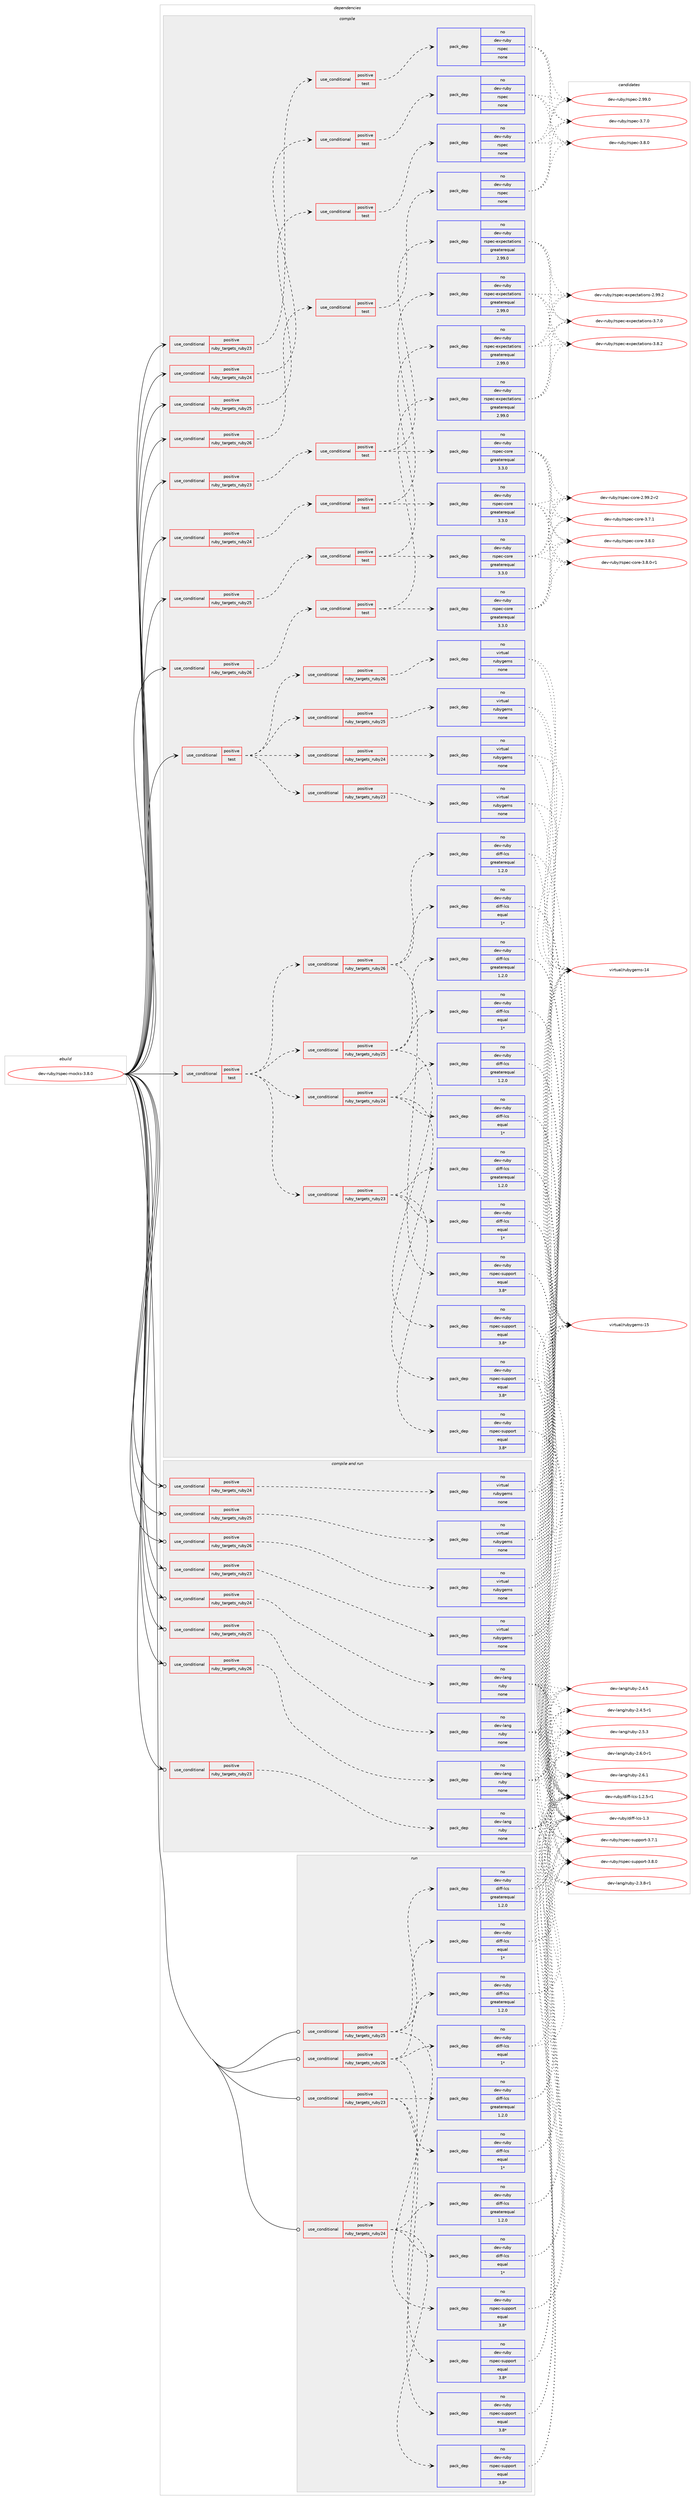 digraph prolog {

# *************
# Graph options
# *************

newrank=true;
concentrate=true;
compound=true;
graph [rankdir=LR,fontname=Helvetica,fontsize=10,ranksep=1.5];#, ranksep=2.5, nodesep=0.2];
edge  [arrowhead=vee];
node  [fontname=Helvetica,fontsize=10];

# **********
# The ebuild
# **********

subgraph cluster_leftcol {
color=gray;
rank=same;
label=<<i>ebuild</i>>;
id [label="dev-ruby/rspec-mocks-3.8.0", color=red, width=4, href="../dev-ruby/rspec-mocks-3.8.0.svg"];
}

# ****************
# The dependencies
# ****************

subgraph cluster_midcol {
color=gray;
label=<<i>dependencies</i>>;
subgraph cluster_compile {
fillcolor="#eeeeee";
style=filled;
label=<<i>compile</i>>;
subgraph cond414346 {
dependency1521239 [label=<<TABLE BORDER="0" CELLBORDER="1" CELLSPACING="0" CELLPADDING="4"><TR><TD ROWSPAN="3" CELLPADDING="10">use_conditional</TD></TR><TR><TD>positive</TD></TR><TR><TD>ruby_targets_ruby23</TD></TR></TABLE>>, shape=none, color=red];
subgraph cond414347 {
dependency1521240 [label=<<TABLE BORDER="0" CELLBORDER="1" CELLSPACING="0" CELLPADDING="4"><TR><TD ROWSPAN="3" CELLPADDING="10">use_conditional</TD></TR><TR><TD>positive</TD></TR><TR><TD>test</TD></TR></TABLE>>, shape=none, color=red];
subgraph pack1083387 {
dependency1521241 [label=<<TABLE BORDER="0" CELLBORDER="1" CELLSPACING="0" CELLPADDING="4" WIDTH="220"><TR><TD ROWSPAN="6" CELLPADDING="30">pack_dep</TD></TR><TR><TD WIDTH="110">no</TD></TR><TR><TD>dev-ruby</TD></TR><TR><TD>rspec</TD></TR><TR><TD>none</TD></TR><TR><TD></TD></TR></TABLE>>, shape=none, color=blue];
}
dependency1521240:e -> dependency1521241:w [weight=20,style="dashed",arrowhead="vee"];
}
dependency1521239:e -> dependency1521240:w [weight=20,style="dashed",arrowhead="vee"];
}
id:e -> dependency1521239:w [weight=20,style="solid",arrowhead="vee"];
subgraph cond414348 {
dependency1521242 [label=<<TABLE BORDER="0" CELLBORDER="1" CELLSPACING="0" CELLPADDING="4"><TR><TD ROWSPAN="3" CELLPADDING="10">use_conditional</TD></TR><TR><TD>positive</TD></TR><TR><TD>ruby_targets_ruby23</TD></TR></TABLE>>, shape=none, color=red];
subgraph cond414349 {
dependency1521243 [label=<<TABLE BORDER="0" CELLBORDER="1" CELLSPACING="0" CELLPADDING="4"><TR><TD ROWSPAN="3" CELLPADDING="10">use_conditional</TD></TR><TR><TD>positive</TD></TR><TR><TD>test</TD></TR></TABLE>>, shape=none, color=red];
subgraph pack1083388 {
dependency1521244 [label=<<TABLE BORDER="0" CELLBORDER="1" CELLSPACING="0" CELLPADDING="4" WIDTH="220"><TR><TD ROWSPAN="6" CELLPADDING="30">pack_dep</TD></TR><TR><TD WIDTH="110">no</TD></TR><TR><TD>dev-ruby</TD></TR><TR><TD>rspec-core</TD></TR><TR><TD>greaterequal</TD></TR><TR><TD>3.3.0</TD></TR></TABLE>>, shape=none, color=blue];
}
dependency1521243:e -> dependency1521244:w [weight=20,style="dashed",arrowhead="vee"];
subgraph pack1083389 {
dependency1521245 [label=<<TABLE BORDER="0" CELLBORDER="1" CELLSPACING="0" CELLPADDING="4" WIDTH="220"><TR><TD ROWSPAN="6" CELLPADDING="30">pack_dep</TD></TR><TR><TD WIDTH="110">no</TD></TR><TR><TD>dev-ruby</TD></TR><TR><TD>rspec-expectations</TD></TR><TR><TD>greaterequal</TD></TR><TR><TD>2.99.0</TD></TR></TABLE>>, shape=none, color=blue];
}
dependency1521243:e -> dependency1521245:w [weight=20,style="dashed",arrowhead="vee"];
}
dependency1521242:e -> dependency1521243:w [weight=20,style="dashed",arrowhead="vee"];
}
id:e -> dependency1521242:w [weight=20,style="solid",arrowhead="vee"];
subgraph cond414350 {
dependency1521246 [label=<<TABLE BORDER="0" CELLBORDER="1" CELLSPACING="0" CELLPADDING="4"><TR><TD ROWSPAN="3" CELLPADDING="10">use_conditional</TD></TR><TR><TD>positive</TD></TR><TR><TD>ruby_targets_ruby24</TD></TR></TABLE>>, shape=none, color=red];
subgraph cond414351 {
dependency1521247 [label=<<TABLE BORDER="0" CELLBORDER="1" CELLSPACING="0" CELLPADDING="4"><TR><TD ROWSPAN="3" CELLPADDING="10">use_conditional</TD></TR><TR><TD>positive</TD></TR><TR><TD>test</TD></TR></TABLE>>, shape=none, color=red];
subgraph pack1083390 {
dependency1521248 [label=<<TABLE BORDER="0" CELLBORDER="1" CELLSPACING="0" CELLPADDING="4" WIDTH="220"><TR><TD ROWSPAN="6" CELLPADDING="30">pack_dep</TD></TR><TR><TD WIDTH="110">no</TD></TR><TR><TD>dev-ruby</TD></TR><TR><TD>rspec</TD></TR><TR><TD>none</TD></TR><TR><TD></TD></TR></TABLE>>, shape=none, color=blue];
}
dependency1521247:e -> dependency1521248:w [weight=20,style="dashed",arrowhead="vee"];
}
dependency1521246:e -> dependency1521247:w [weight=20,style="dashed",arrowhead="vee"];
}
id:e -> dependency1521246:w [weight=20,style="solid",arrowhead="vee"];
subgraph cond414352 {
dependency1521249 [label=<<TABLE BORDER="0" CELLBORDER="1" CELLSPACING="0" CELLPADDING="4"><TR><TD ROWSPAN="3" CELLPADDING="10">use_conditional</TD></TR><TR><TD>positive</TD></TR><TR><TD>ruby_targets_ruby24</TD></TR></TABLE>>, shape=none, color=red];
subgraph cond414353 {
dependency1521250 [label=<<TABLE BORDER="0" CELLBORDER="1" CELLSPACING="0" CELLPADDING="4"><TR><TD ROWSPAN="3" CELLPADDING="10">use_conditional</TD></TR><TR><TD>positive</TD></TR><TR><TD>test</TD></TR></TABLE>>, shape=none, color=red];
subgraph pack1083391 {
dependency1521251 [label=<<TABLE BORDER="0" CELLBORDER="1" CELLSPACING="0" CELLPADDING="4" WIDTH="220"><TR><TD ROWSPAN="6" CELLPADDING="30">pack_dep</TD></TR><TR><TD WIDTH="110">no</TD></TR><TR><TD>dev-ruby</TD></TR><TR><TD>rspec-core</TD></TR><TR><TD>greaterequal</TD></TR><TR><TD>3.3.0</TD></TR></TABLE>>, shape=none, color=blue];
}
dependency1521250:e -> dependency1521251:w [weight=20,style="dashed",arrowhead="vee"];
subgraph pack1083392 {
dependency1521252 [label=<<TABLE BORDER="0" CELLBORDER="1" CELLSPACING="0" CELLPADDING="4" WIDTH="220"><TR><TD ROWSPAN="6" CELLPADDING="30">pack_dep</TD></TR><TR><TD WIDTH="110">no</TD></TR><TR><TD>dev-ruby</TD></TR><TR><TD>rspec-expectations</TD></TR><TR><TD>greaterequal</TD></TR><TR><TD>2.99.0</TD></TR></TABLE>>, shape=none, color=blue];
}
dependency1521250:e -> dependency1521252:w [weight=20,style="dashed",arrowhead="vee"];
}
dependency1521249:e -> dependency1521250:w [weight=20,style="dashed",arrowhead="vee"];
}
id:e -> dependency1521249:w [weight=20,style="solid",arrowhead="vee"];
subgraph cond414354 {
dependency1521253 [label=<<TABLE BORDER="0" CELLBORDER="1" CELLSPACING="0" CELLPADDING="4"><TR><TD ROWSPAN="3" CELLPADDING="10">use_conditional</TD></TR><TR><TD>positive</TD></TR><TR><TD>ruby_targets_ruby25</TD></TR></TABLE>>, shape=none, color=red];
subgraph cond414355 {
dependency1521254 [label=<<TABLE BORDER="0" CELLBORDER="1" CELLSPACING="0" CELLPADDING="4"><TR><TD ROWSPAN="3" CELLPADDING="10">use_conditional</TD></TR><TR><TD>positive</TD></TR><TR><TD>test</TD></TR></TABLE>>, shape=none, color=red];
subgraph pack1083393 {
dependency1521255 [label=<<TABLE BORDER="0" CELLBORDER="1" CELLSPACING="0" CELLPADDING="4" WIDTH="220"><TR><TD ROWSPAN="6" CELLPADDING="30">pack_dep</TD></TR><TR><TD WIDTH="110">no</TD></TR><TR><TD>dev-ruby</TD></TR><TR><TD>rspec</TD></TR><TR><TD>none</TD></TR><TR><TD></TD></TR></TABLE>>, shape=none, color=blue];
}
dependency1521254:e -> dependency1521255:w [weight=20,style="dashed",arrowhead="vee"];
}
dependency1521253:e -> dependency1521254:w [weight=20,style="dashed",arrowhead="vee"];
}
id:e -> dependency1521253:w [weight=20,style="solid",arrowhead="vee"];
subgraph cond414356 {
dependency1521256 [label=<<TABLE BORDER="0" CELLBORDER="1" CELLSPACING="0" CELLPADDING="4"><TR><TD ROWSPAN="3" CELLPADDING="10">use_conditional</TD></TR><TR><TD>positive</TD></TR><TR><TD>ruby_targets_ruby25</TD></TR></TABLE>>, shape=none, color=red];
subgraph cond414357 {
dependency1521257 [label=<<TABLE BORDER="0" CELLBORDER="1" CELLSPACING="0" CELLPADDING="4"><TR><TD ROWSPAN="3" CELLPADDING="10">use_conditional</TD></TR><TR><TD>positive</TD></TR><TR><TD>test</TD></TR></TABLE>>, shape=none, color=red];
subgraph pack1083394 {
dependency1521258 [label=<<TABLE BORDER="0" CELLBORDER="1" CELLSPACING="0" CELLPADDING="4" WIDTH="220"><TR><TD ROWSPAN="6" CELLPADDING="30">pack_dep</TD></TR><TR><TD WIDTH="110">no</TD></TR><TR><TD>dev-ruby</TD></TR><TR><TD>rspec-core</TD></TR><TR><TD>greaterequal</TD></TR><TR><TD>3.3.0</TD></TR></TABLE>>, shape=none, color=blue];
}
dependency1521257:e -> dependency1521258:w [weight=20,style="dashed",arrowhead="vee"];
subgraph pack1083395 {
dependency1521259 [label=<<TABLE BORDER="0" CELLBORDER="1" CELLSPACING="0" CELLPADDING="4" WIDTH="220"><TR><TD ROWSPAN="6" CELLPADDING="30">pack_dep</TD></TR><TR><TD WIDTH="110">no</TD></TR><TR><TD>dev-ruby</TD></TR><TR><TD>rspec-expectations</TD></TR><TR><TD>greaterequal</TD></TR><TR><TD>2.99.0</TD></TR></TABLE>>, shape=none, color=blue];
}
dependency1521257:e -> dependency1521259:w [weight=20,style="dashed",arrowhead="vee"];
}
dependency1521256:e -> dependency1521257:w [weight=20,style="dashed",arrowhead="vee"];
}
id:e -> dependency1521256:w [weight=20,style="solid",arrowhead="vee"];
subgraph cond414358 {
dependency1521260 [label=<<TABLE BORDER="0" CELLBORDER="1" CELLSPACING="0" CELLPADDING="4"><TR><TD ROWSPAN="3" CELLPADDING="10">use_conditional</TD></TR><TR><TD>positive</TD></TR><TR><TD>ruby_targets_ruby26</TD></TR></TABLE>>, shape=none, color=red];
subgraph cond414359 {
dependency1521261 [label=<<TABLE BORDER="0" CELLBORDER="1" CELLSPACING="0" CELLPADDING="4"><TR><TD ROWSPAN="3" CELLPADDING="10">use_conditional</TD></TR><TR><TD>positive</TD></TR><TR><TD>test</TD></TR></TABLE>>, shape=none, color=red];
subgraph pack1083396 {
dependency1521262 [label=<<TABLE BORDER="0" CELLBORDER="1" CELLSPACING="0" CELLPADDING="4" WIDTH="220"><TR><TD ROWSPAN="6" CELLPADDING="30">pack_dep</TD></TR><TR><TD WIDTH="110">no</TD></TR><TR><TD>dev-ruby</TD></TR><TR><TD>rspec</TD></TR><TR><TD>none</TD></TR><TR><TD></TD></TR></TABLE>>, shape=none, color=blue];
}
dependency1521261:e -> dependency1521262:w [weight=20,style="dashed",arrowhead="vee"];
}
dependency1521260:e -> dependency1521261:w [weight=20,style="dashed",arrowhead="vee"];
}
id:e -> dependency1521260:w [weight=20,style="solid",arrowhead="vee"];
subgraph cond414360 {
dependency1521263 [label=<<TABLE BORDER="0" CELLBORDER="1" CELLSPACING="0" CELLPADDING="4"><TR><TD ROWSPAN="3" CELLPADDING="10">use_conditional</TD></TR><TR><TD>positive</TD></TR><TR><TD>ruby_targets_ruby26</TD></TR></TABLE>>, shape=none, color=red];
subgraph cond414361 {
dependency1521264 [label=<<TABLE BORDER="0" CELLBORDER="1" CELLSPACING="0" CELLPADDING="4"><TR><TD ROWSPAN="3" CELLPADDING="10">use_conditional</TD></TR><TR><TD>positive</TD></TR><TR><TD>test</TD></TR></TABLE>>, shape=none, color=red];
subgraph pack1083397 {
dependency1521265 [label=<<TABLE BORDER="0" CELLBORDER="1" CELLSPACING="0" CELLPADDING="4" WIDTH="220"><TR><TD ROWSPAN="6" CELLPADDING="30">pack_dep</TD></TR><TR><TD WIDTH="110">no</TD></TR><TR><TD>dev-ruby</TD></TR><TR><TD>rspec-core</TD></TR><TR><TD>greaterequal</TD></TR><TR><TD>3.3.0</TD></TR></TABLE>>, shape=none, color=blue];
}
dependency1521264:e -> dependency1521265:w [weight=20,style="dashed",arrowhead="vee"];
subgraph pack1083398 {
dependency1521266 [label=<<TABLE BORDER="0" CELLBORDER="1" CELLSPACING="0" CELLPADDING="4" WIDTH="220"><TR><TD ROWSPAN="6" CELLPADDING="30">pack_dep</TD></TR><TR><TD WIDTH="110">no</TD></TR><TR><TD>dev-ruby</TD></TR><TR><TD>rspec-expectations</TD></TR><TR><TD>greaterequal</TD></TR><TR><TD>2.99.0</TD></TR></TABLE>>, shape=none, color=blue];
}
dependency1521264:e -> dependency1521266:w [weight=20,style="dashed",arrowhead="vee"];
}
dependency1521263:e -> dependency1521264:w [weight=20,style="dashed",arrowhead="vee"];
}
id:e -> dependency1521263:w [weight=20,style="solid",arrowhead="vee"];
subgraph cond414362 {
dependency1521267 [label=<<TABLE BORDER="0" CELLBORDER="1" CELLSPACING="0" CELLPADDING="4"><TR><TD ROWSPAN="3" CELLPADDING="10">use_conditional</TD></TR><TR><TD>positive</TD></TR><TR><TD>test</TD></TR></TABLE>>, shape=none, color=red];
subgraph cond414363 {
dependency1521268 [label=<<TABLE BORDER="0" CELLBORDER="1" CELLSPACING="0" CELLPADDING="4"><TR><TD ROWSPAN="3" CELLPADDING="10">use_conditional</TD></TR><TR><TD>positive</TD></TR><TR><TD>ruby_targets_ruby23</TD></TR></TABLE>>, shape=none, color=red];
subgraph pack1083399 {
dependency1521269 [label=<<TABLE BORDER="0" CELLBORDER="1" CELLSPACING="0" CELLPADDING="4" WIDTH="220"><TR><TD ROWSPAN="6" CELLPADDING="30">pack_dep</TD></TR><TR><TD WIDTH="110">no</TD></TR><TR><TD>dev-ruby</TD></TR><TR><TD>rspec-support</TD></TR><TR><TD>equal</TD></TR><TR><TD>3.8*</TD></TR></TABLE>>, shape=none, color=blue];
}
dependency1521268:e -> dependency1521269:w [weight=20,style="dashed",arrowhead="vee"];
subgraph pack1083400 {
dependency1521270 [label=<<TABLE BORDER="0" CELLBORDER="1" CELLSPACING="0" CELLPADDING="4" WIDTH="220"><TR><TD ROWSPAN="6" CELLPADDING="30">pack_dep</TD></TR><TR><TD WIDTH="110">no</TD></TR><TR><TD>dev-ruby</TD></TR><TR><TD>diff-lcs</TD></TR><TR><TD>greaterequal</TD></TR><TR><TD>1.2.0</TD></TR></TABLE>>, shape=none, color=blue];
}
dependency1521268:e -> dependency1521270:w [weight=20,style="dashed",arrowhead="vee"];
subgraph pack1083401 {
dependency1521271 [label=<<TABLE BORDER="0" CELLBORDER="1" CELLSPACING="0" CELLPADDING="4" WIDTH="220"><TR><TD ROWSPAN="6" CELLPADDING="30">pack_dep</TD></TR><TR><TD WIDTH="110">no</TD></TR><TR><TD>dev-ruby</TD></TR><TR><TD>diff-lcs</TD></TR><TR><TD>equal</TD></TR><TR><TD>1*</TD></TR></TABLE>>, shape=none, color=blue];
}
dependency1521268:e -> dependency1521271:w [weight=20,style="dashed",arrowhead="vee"];
}
dependency1521267:e -> dependency1521268:w [weight=20,style="dashed",arrowhead="vee"];
subgraph cond414364 {
dependency1521272 [label=<<TABLE BORDER="0" CELLBORDER="1" CELLSPACING="0" CELLPADDING="4"><TR><TD ROWSPAN="3" CELLPADDING="10">use_conditional</TD></TR><TR><TD>positive</TD></TR><TR><TD>ruby_targets_ruby24</TD></TR></TABLE>>, shape=none, color=red];
subgraph pack1083402 {
dependency1521273 [label=<<TABLE BORDER="0" CELLBORDER="1" CELLSPACING="0" CELLPADDING="4" WIDTH="220"><TR><TD ROWSPAN="6" CELLPADDING="30">pack_dep</TD></TR><TR><TD WIDTH="110">no</TD></TR><TR><TD>dev-ruby</TD></TR><TR><TD>rspec-support</TD></TR><TR><TD>equal</TD></TR><TR><TD>3.8*</TD></TR></TABLE>>, shape=none, color=blue];
}
dependency1521272:e -> dependency1521273:w [weight=20,style="dashed",arrowhead="vee"];
subgraph pack1083403 {
dependency1521274 [label=<<TABLE BORDER="0" CELLBORDER="1" CELLSPACING="0" CELLPADDING="4" WIDTH="220"><TR><TD ROWSPAN="6" CELLPADDING="30">pack_dep</TD></TR><TR><TD WIDTH="110">no</TD></TR><TR><TD>dev-ruby</TD></TR><TR><TD>diff-lcs</TD></TR><TR><TD>greaterequal</TD></TR><TR><TD>1.2.0</TD></TR></TABLE>>, shape=none, color=blue];
}
dependency1521272:e -> dependency1521274:w [weight=20,style="dashed",arrowhead="vee"];
subgraph pack1083404 {
dependency1521275 [label=<<TABLE BORDER="0" CELLBORDER="1" CELLSPACING="0" CELLPADDING="4" WIDTH="220"><TR><TD ROWSPAN="6" CELLPADDING="30">pack_dep</TD></TR><TR><TD WIDTH="110">no</TD></TR><TR><TD>dev-ruby</TD></TR><TR><TD>diff-lcs</TD></TR><TR><TD>equal</TD></TR><TR><TD>1*</TD></TR></TABLE>>, shape=none, color=blue];
}
dependency1521272:e -> dependency1521275:w [weight=20,style="dashed",arrowhead="vee"];
}
dependency1521267:e -> dependency1521272:w [weight=20,style="dashed",arrowhead="vee"];
subgraph cond414365 {
dependency1521276 [label=<<TABLE BORDER="0" CELLBORDER="1" CELLSPACING="0" CELLPADDING="4"><TR><TD ROWSPAN="3" CELLPADDING="10">use_conditional</TD></TR><TR><TD>positive</TD></TR><TR><TD>ruby_targets_ruby25</TD></TR></TABLE>>, shape=none, color=red];
subgraph pack1083405 {
dependency1521277 [label=<<TABLE BORDER="0" CELLBORDER="1" CELLSPACING="0" CELLPADDING="4" WIDTH="220"><TR><TD ROWSPAN="6" CELLPADDING="30">pack_dep</TD></TR><TR><TD WIDTH="110">no</TD></TR><TR><TD>dev-ruby</TD></TR><TR><TD>rspec-support</TD></TR><TR><TD>equal</TD></TR><TR><TD>3.8*</TD></TR></TABLE>>, shape=none, color=blue];
}
dependency1521276:e -> dependency1521277:w [weight=20,style="dashed",arrowhead="vee"];
subgraph pack1083406 {
dependency1521278 [label=<<TABLE BORDER="0" CELLBORDER="1" CELLSPACING="0" CELLPADDING="4" WIDTH="220"><TR><TD ROWSPAN="6" CELLPADDING="30">pack_dep</TD></TR><TR><TD WIDTH="110">no</TD></TR><TR><TD>dev-ruby</TD></TR><TR><TD>diff-lcs</TD></TR><TR><TD>greaterequal</TD></TR><TR><TD>1.2.0</TD></TR></TABLE>>, shape=none, color=blue];
}
dependency1521276:e -> dependency1521278:w [weight=20,style="dashed",arrowhead="vee"];
subgraph pack1083407 {
dependency1521279 [label=<<TABLE BORDER="0" CELLBORDER="1" CELLSPACING="0" CELLPADDING="4" WIDTH="220"><TR><TD ROWSPAN="6" CELLPADDING="30">pack_dep</TD></TR><TR><TD WIDTH="110">no</TD></TR><TR><TD>dev-ruby</TD></TR><TR><TD>diff-lcs</TD></TR><TR><TD>equal</TD></TR><TR><TD>1*</TD></TR></TABLE>>, shape=none, color=blue];
}
dependency1521276:e -> dependency1521279:w [weight=20,style="dashed",arrowhead="vee"];
}
dependency1521267:e -> dependency1521276:w [weight=20,style="dashed",arrowhead="vee"];
subgraph cond414366 {
dependency1521280 [label=<<TABLE BORDER="0" CELLBORDER="1" CELLSPACING="0" CELLPADDING="4"><TR><TD ROWSPAN="3" CELLPADDING="10">use_conditional</TD></TR><TR><TD>positive</TD></TR><TR><TD>ruby_targets_ruby26</TD></TR></TABLE>>, shape=none, color=red];
subgraph pack1083408 {
dependency1521281 [label=<<TABLE BORDER="0" CELLBORDER="1" CELLSPACING="0" CELLPADDING="4" WIDTH="220"><TR><TD ROWSPAN="6" CELLPADDING="30">pack_dep</TD></TR><TR><TD WIDTH="110">no</TD></TR><TR><TD>dev-ruby</TD></TR><TR><TD>rspec-support</TD></TR><TR><TD>equal</TD></TR><TR><TD>3.8*</TD></TR></TABLE>>, shape=none, color=blue];
}
dependency1521280:e -> dependency1521281:w [weight=20,style="dashed",arrowhead="vee"];
subgraph pack1083409 {
dependency1521282 [label=<<TABLE BORDER="0" CELLBORDER="1" CELLSPACING="0" CELLPADDING="4" WIDTH="220"><TR><TD ROWSPAN="6" CELLPADDING="30">pack_dep</TD></TR><TR><TD WIDTH="110">no</TD></TR><TR><TD>dev-ruby</TD></TR><TR><TD>diff-lcs</TD></TR><TR><TD>greaterequal</TD></TR><TR><TD>1.2.0</TD></TR></TABLE>>, shape=none, color=blue];
}
dependency1521280:e -> dependency1521282:w [weight=20,style="dashed",arrowhead="vee"];
subgraph pack1083410 {
dependency1521283 [label=<<TABLE BORDER="0" CELLBORDER="1" CELLSPACING="0" CELLPADDING="4" WIDTH="220"><TR><TD ROWSPAN="6" CELLPADDING="30">pack_dep</TD></TR><TR><TD WIDTH="110">no</TD></TR><TR><TD>dev-ruby</TD></TR><TR><TD>diff-lcs</TD></TR><TR><TD>equal</TD></TR><TR><TD>1*</TD></TR></TABLE>>, shape=none, color=blue];
}
dependency1521280:e -> dependency1521283:w [weight=20,style="dashed",arrowhead="vee"];
}
dependency1521267:e -> dependency1521280:w [weight=20,style="dashed",arrowhead="vee"];
}
id:e -> dependency1521267:w [weight=20,style="solid",arrowhead="vee"];
subgraph cond414367 {
dependency1521284 [label=<<TABLE BORDER="0" CELLBORDER="1" CELLSPACING="0" CELLPADDING="4"><TR><TD ROWSPAN="3" CELLPADDING="10">use_conditional</TD></TR><TR><TD>positive</TD></TR><TR><TD>test</TD></TR></TABLE>>, shape=none, color=red];
subgraph cond414368 {
dependency1521285 [label=<<TABLE BORDER="0" CELLBORDER="1" CELLSPACING="0" CELLPADDING="4"><TR><TD ROWSPAN="3" CELLPADDING="10">use_conditional</TD></TR><TR><TD>positive</TD></TR><TR><TD>ruby_targets_ruby23</TD></TR></TABLE>>, shape=none, color=red];
subgraph pack1083411 {
dependency1521286 [label=<<TABLE BORDER="0" CELLBORDER="1" CELLSPACING="0" CELLPADDING="4" WIDTH="220"><TR><TD ROWSPAN="6" CELLPADDING="30">pack_dep</TD></TR><TR><TD WIDTH="110">no</TD></TR><TR><TD>virtual</TD></TR><TR><TD>rubygems</TD></TR><TR><TD>none</TD></TR><TR><TD></TD></TR></TABLE>>, shape=none, color=blue];
}
dependency1521285:e -> dependency1521286:w [weight=20,style="dashed",arrowhead="vee"];
}
dependency1521284:e -> dependency1521285:w [weight=20,style="dashed",arrowhead="vee"];
subgraph cond414369 {
dependency1521287 [label=<<TABLE BORDER="0" CELLBORDER="1" CELLSPACING="0" CELLPADDING="4"><TR><TD ROWSPAN="3" CELLPADDING="10">use_conditional</TD></TR><TR><TD>positive</TD></TR><TR><TD>ruby_targets_ruby24</TD></TR></TABLE>>, shape=none, color=red];
subgraph pack1083412 {
dependency1521288 [label=<<TABLE BORDER="0" CELLBORDER="1" CELLSPACING="0" CELLPADDING="4" WIDTH="220"><TR><TD ROWSPAN="6" CELLPADDING="30">pack_dep</TD></TR><TR><TD WIDTH="110">no</TD></TR><TR><TD>virtual</TD></TR><TR><TD>rubygems</TD></TR><TR><TD>none</TD></TR><TR><TD></TD></TR></TABLE>>, shape=none, color=blue];
}
dependency1521287:e -> dependency1521288:w [weight=20,style="dashed",arrowhead="vee"];
}
dependency1521284:e -> dependency1521287:w [weight=20,style="dashed",arrowhead="vee"];
subgraph cond414370 {
dependency1521289 [label=<<TABLE BORDER="0" CELLBORDER="1" CELLSPACING="0" CELLPADDING="4"><TR><TD ROWSPAN="3" CELLPADDING="10">use_conditional</TD></TR><TR><TD>positive</TD></TR><TR><TD>ruby_targets_ruby25</TD></TR></TABLE>>, shape=none, color=red];
subgraph pack1083413 {
dependency1521290 [label=<<TABLE BORDER="0" CELLBORDER="1" CELLSPACING="0" CELLPADDING="4" WIDTH="220"><TR><TD ROWSPAN="6" CELLPADDING="30">pack_dep</TD></TR><TR><TD WIDTH="110">no</TD></TR><TR><TD>virtual</TD></TR><TR><TD>rubygems</TD></TR><TR><TD>none</TD></TR><TR><TD></TD></TR></TABLE>>, shape=none, color=blue];
}
dependency1521289:e -> dependency1521290:w [weight=20,style="dashed",arrowhead="vee"];
}
dependency1521284:e -> dependency1521289:w [weight=20,style="dashed",arrowhead="vee"];
subgraph cond414371 {
dependency1521291 [label=<<TABLE BORDER="0" CELLBORDER="1" CELLSPACING="0" CELLPADDING="4"><TR><TD ROWSPAN="3" CELLPADDING="10">use_conditional</TD></TR><TR><TD>positive</TD></TR><TR><TD>ruby_targets_ruby26</TD></TR></TABLE>>, shape=none, color=red];
subgraph pack1083414 {
dependency1521292 [label=<<TABLE BORDER="0" CELLBORDER="1" CELLSPACING="0" CELLPADDING="4" WIDTH="220"><TR><TD ROWSPAN="6" CELLPADDING="30">pack_dep</TD></TR><TR><TD WIDTH="110">no</TD></TR><TR><TD>virtual</TD></TR><TR><TD>rubygems</TD></TR><TR><TD>none</TD></TR><TR><TD></TD></TR></TABLE>>, shape=none, color=blue];
}
dependency1521291:e -> dependency1521292:w [weight=20,style="dashed",arrowhead="vee"];
}
dependency1521284:e -> dependency1521291:w [weight=20,style="dashed",arrowhead="vee"];
}
id:e -> dependency1521284:w [weight=20,style="solid",arrowhead="vee"];
}
subgraph cluster_compileandrun {
fillcolor="#eeeeee";
style=filled;
label=<<i>compile and run</i>>;
subgraph cond414372 {
dependency1521293 [label=<<TABLE BORDER="0" CELLBORDER="1" CELLSPACING="0" CELLPADDING="4"><TR><TD ROWSPAN="3" CELLPADDING="10">use_conditional</TD></TR><TR><TD>positive</TD></TR><TR><TD>ruby_targets_ruby23</TD></TR></TABLE>>, shape=none, color=red];
subgraph pack1083415 {
dependency1521294 [label=<<TABLE BORDER="0" CELLBORDER="1" CELLSPACING="0" CELLPADDING="4" WIDTH="220"><TR><TD ROWSPAN="6" CELLPADDING="30">pack_dep</TD></TR><TR><TD WIDTH="110">no</TD></TR><TR><TD>dev-lang</TD></TR><TR><TD>ruby</TD></TR><TR><TD>none</TD></TR><TR><TD></TD></TR></TABLE>>, shape=none, color=blue];
}
dependency1521293:e -> dependency1521294:w [weight=20,style="dashed",arrowhead="vee"];
}
id:e -> dependency1521293:w [weight=20,style="solid",arrowhead="odotvee"];
subgraph cond414373 {
dependency1521295 [label=<<TABLE BORDER="0" CELLBORDER="1" CELLSPACING="0" CELLPADDING="4"><TR><TD ROWSPAN="3" CELLPADDING="10">use_conditional</TD></TR><TR><TD>positive</TD></TR><TR><TD>ruby_targets_ruby23</TD></TR></TABLE>>, shape=none, color=red];
subgraph pack1083416 {
dependency1521296 [label=<<TABLE BORDER="0" CELLBORDER="1" CELLSPACING="0" CELLPADDING="4" WIDTH="220"><TR><TD ROWSPAN="6" CELLPADDING="30">pack_dep</TD></TR><TR><TD WIDTH="110">no</TD></TR><TR><TD>virtual</TD></TR><TR><TD>rubygems</TD></TR><TR><TD>none</TD></TR><TR><TD></TD></TR></TABLE>>, shape=none, color=blue];
}
dependency1521295:e -> dependency1521296:w [weight=20,style="dashed",arrowhead="vee"];
}
id:e -> dependency1521295:w [weight=20,style="solid",arrowhead="odotvee"];
subgraph cond414374 {
dependency1521297 [label=<<TABLE BORDER="0" CELLBORDER="1" CELLSPACING="0" CELLPADDING="4"><TR><TD ROWSPAN="3" CELLPADDING="10">use_conditional</TD></TR><TR><TD>positive</TD></TR><TR><TD>ruby_targets_ruby24</TD></TR></TABLE>>, shape=none, color=red];
subgraph pack1083417 {
dependency1521298 [label=<<TABLE BORDER="0" CELLBORDER="1" CELLSPACING="0" CELLPADDING="4" WIDTH="220"><TR><TD ROWSPAN="6" CELLPADDING="30">pack_dep</TD></TR><TR><TD WIDTH="110">no</TD></TR><TR><TD>dev-lang</TD></TR><TR><TD>ruby</TD></TR><TR><TD>none</TD></TR><TR><TD></TD></TR></TABLE>>, shape=none, color=blue];
}
dependency1521297:e -> dependency1521298:w [weight=20,style="dashed",arrowhead="vee"];
}
id:e -> dependency1521297:w [weight=20,style="solid",arrowhead="odotvee"];
subgraph cond414375 {
dependency1521299 [label=<<TABLE BORDER="0" CELLBORDER="1" CELLSPACING="0" CELLPADDING="4"><TR><TD ROWSPAN="3" CELLPADDING="10">use_conditional</TD></TR><TR><TD>positive</TD></TR><TR><TD>ruby_targets_ruby24</TD></TR></TABLE>>, shape=none, color=red];
subgraph pack1083418 {
dependency1521300 [label=<<TABLE BORDER="0" CELLBORDER="1" CELLSPACING="0" CELLPADDING="4" WIDTH="220"><TR><TD ROWSPAN="6" CELLPADDING="30">pack_dep</TD></TR><TR><TD WIDTH="110">no</TD></TR><TR><TD>virtual</TD></TR><TR><TD>rubygems</TD></TR><TR><TD>none</TD></TR><TR><TD></TD></TR></TABLE>>, shape=none, color=blue];
}
dependency1521299:e -> dependency1521300:w [weight=20,style="dashed",arrowhead="vee"];
}
id:e -> dependency1521299:w [weight=20,style="solid",arrowhead="odotvee"];
subgraph cond414376 {
dependency1521301 [label=<<TABLE BORDER="0" CELLBORDER="1" CELLSPACING="0" CELLPADDING="4"><TR><TD ROWSPAN="3" CELLPADDING="10">use_conditional</TD></TR><TR><TD>positive</TD></TR><TR><TD>ruby_targets_ruby25</TD></TR></TABLE>>, shape=none, color=red];
subgraph pack1083419 {
dependency1521302 [label=<<TABLE BORDER="0" CELLBORDER="1" CELLSPACING="0" CELLPADDING="4" WIDTH="220"><TR><TD ROWSPAN="6" CELLPADDING="30">pack_dep</TD></TR><TR><TD WIDTH="110">no</TD></TR><TR><TD>dev-lang</TD></TR><TR><TD>ruby</TD></TR><TR><TD>none</TD></TR><TR><TD></TD></TR></TABLE>>, shape=none, color=blue];
}
dependency1521301:e -> dependency1521302:w [weight=20,style="dashed",arrowhead="vee"];
}
id:e -> dependency1521301:w [weight=20,style="solid",arrowhead="odotvee"];
subgraph cond414377 {
dependency1521303 [label=<<TABLE BORDER="0" CELLBORDER="1" CELLSPACING="0" CELLPADDING="4"><TR><TD ROWSPAN="3" CELLPADDING="10">use_conditional</TD></TR><TR><TD>positive</TD></TR><TR><TD>ruby_targets_ruby25</TD></TR></TABLE>>, shape=none, color=red];
subgraph pack1083420 {
dependency1521304 [label=<<TABLE BORDER="0" CELLBORDER="1" CELLSPACING="0" CELLPADDING="4" WIDTH="220"><TR><TD ROWSPAN="6" CELLPADDING="30">pack_dep</TD></TR><TR><TD WIDTH="110">no</TD></TR><TR><TD>virtual</TD></TR><TR><TD>rubygems</TD></TR><TR><TD>none</TD></TR><TR><TD></TD></TR></TABLE>>, shape=none, color=blue];
}
dependency1521303:e -> dependency1521304:w [weight=20,style="dashed",arrowhead="vee"];
}
id:e -> dependency1521303:w [weight=20,style="solid",arrowhead="odotvee"];
subgraph cond414378 {
dependency1521305 [label=<<TABLE BORDER="0" CELLBORDER="1" CELLSPACING="0" CELLPADDING="4"><TR><TD ROWSPAN="3" CELLPADDING="10">use_conditional</TD></TR><TR><TD>positive</TD></TR><TR><TD>ruby_targets_ruby26</TD></TR></TABLE>>, shape=none, color=red];
subgraph pack1083421 {
dependency1521306 [label=<<TABLE BORDER="0" CELLBORDER="1" CELLSPACING="0" CELLPADDING="4" WIDTH="220"><TR><TD ROWSPAN="6" CELLPADDING="30">pack_dep</TD></TR><TR><TD WIDTH="110">no</TD></TR><TR><TD>dev-lang</TD></TR><TR><TD>ruby</TD></TR><TR><TD>none</TD></TR><TR><TD></TD></TR></TABLE>>, shape=none, color=blue];
}
dependency1521305:e -> dependency1521306:w [weight=20,style="dashed",arrowhead="vee"];
}
id:e -> dependency1521305:w [weight=20,style="solid",arrowhead="odotvee"];
subgraph cond414379 {
dependency1521307 [label=<<TABLE BORDER="0" CELLBORDER="1" CELLSPACING="0" CELLPADDING="4"><TR><TD ROWSPAN="3" CELLPADDING="10">use_conditional</TD></TR><TR><TD>positive</TD></TR><TR><TD>ruby_targets_ruby26</TD></TR></TABLE>>, shape=none, color=red];
subgraph pack1083422 {
dependency1521308 [label=<<TABLE BORDER="0" CELLBORDER="1" CELLSPACING="0" CELLPADDING="4" WIDTH="220"><TR><TD ROWSPAN="6" CELLPADDING="30">pack_dep</TD></TR><TR><TD WIDTH="110">no</TD></TR><TR><TD>virtual</TD></TR><TR><TD>rubygems</TD></TR><TR><TD>none</TD></TR><TR><TD></TD></TR></TABLE>>, shape=none, color=blue];
}
dependency1521307:e -> dependency1521308:w [weight=20,style="dashed",arrowhead="vee"];
}
id:e -> dependency1521307:w [weight=20,style="solid",arrowhead="odotvee"];
}
subgraph cluster_run {
fillcolor="#eeeeee";
style=filled;
label=<<i>run</i>>;
subgraph cond414380 {
dependency1521309 [label=<<TABLE BORDER="0" CELLBORDER="1" CELLSPACING="0" CELLPADDING="4"><TR><TD ROWSPAN="3" CELLPADDING="10">use_conditional</TD></TR><TR><TD>positive</TD></TR><TR><TD>ruby_targets_ruby23</TD></TR></TABLE>>, shape=none, color=red];
subgraph pack1083423 {
dependency1521310 [label=<<TABLE BORDER="0" CELLBORDER="1" CELLSPACING="0" CELLPADDING="4" WIDTH="220"><TR><TD ROWSPAN="6" CELLPADDING="30">pack_dep</TD></TR><TR><TD WIDTH="110">no</TD></TR><TR><TD>dev-ruby</TD></TR><TR><TD>rspec-support</TD></TR><TR><TD>equal</TD></TR><TR><TD>3.8*</TD></TR></TABLE>>, shape=none, color=blue];
}
dependency1521309:e -> dependency1521310:w [weight=20,style="dashed",arrowhead="vee"];
subgraph pack1083424 {
dependency1521311 [label=<<TABLE BORDER="0" CELLBORDER="1" CELLSPACING="0" CELLPADDING="4" WIDTH="220"><TR><TD ROWSPAN="6" CELLPADDING="30">pack_dep</TD></TR><TR><TD WIDTH="110">no</TD></TR><TR><TD>dev-ruby</TD></TR><TR><TD>diff-lcs</TD></TR><TR><TD>greaterequal</TD></TR><TR><TD>1.2.0</TD></TR></TABLE>>, shape=none, color=blue];
}
dependency1521309:e -> dependency1521311:w [weight=20,style="dashed",arrowhead="vee"];
subgraph pack1083425 {
dependency1521312 [label=<<TABLE BORDER="0" CELLBORDER="1" CELLSPACING="0" CELLPADDING="4" WIDTH="220"><TR><TD ROWSPAN="6" CELLPADDING="30">pack_dep</TD></TR><TR><TD WIDTH="110">no</TD></TR><TR><TD>dev-ruby</TD></TR><TR><TD>diff-lcs</TD></TR><TR><TD>equal</TD></TR><TR><TD>1*</TD></TR></TABLE>>, shape=none, color=blue];
}
dependency1521309:e -> dependency1521312:w [weight=20,style="dashed",arrowhead="vee"];
}
id:e -> dependency1521309:w [weight=20,style="solid",arrowhead="odot"];
subgraph cond414381 {
dependency1521313 [label=<<TABLE BORDER="0" CELLBORDER="1" CELLSPACING="0" CELLPADDING="4"><TR><TD ROWSPAN="3" CELLPADDING="10">use_conditional</TD></TR><TR><TD>positive</TD></TR><TR><TD>ruby_targets_ruby24</TD></TR></TABLE>>, shape=none, color=red];
subgraph pack1083426 {
dependency1521314 [label=<<TABLE BORDER="0" CELLBORDER="1" CELLSPACING="0" CELLPADDING="4" WIDTH="220"><TR><TD ROWSPAN="6" CELLPADDING="30">pack_dep</TD></TR><TR><TD WIDTH="110">no</TD></TR><TR><TD>dev-ruby</TD></TR><TR><TD>rspec-support</TD></TR><TR><TD>equal</TD></TR><TR><TD>3.8*</TD></TR></TABLE>>, shape=none, color=blue];
}
dependency1521313:e -> dependency1521314:w [weight=20,style="dashed",arrowhead="vee"];
subgraph pack1083427 {
dependency1521315 [label=<<TABLE BORDER="0" CELLBORDER="1" CELLSPACING="0" CELLPADDING="4" WIDTH="220"><TR><TD ROWSPAN="6" CELLPADDING="30">pack_dep</TD></TR><TR><TD WIDTH="110">no</TD></TR><TR><TD>dev-ruby</TD></TR><TR><TD>diff-lcs</TD></TR><TR><TD>greaterequal</TD></TR><TR><TD>1.2.0</TD></TR></TABLE>>, shape=none, color=blue];
}
dependency1521313:e -> dependency1521315:w [weight=20,style="dashed",arrowhead="vee"];
subgraph pack1083428 {
dependency1521316 [label=<<TABLE BORDER="0" CELLBORDER="1" CELLSPACING="0" CELLPADDING="4" WIDTH="220"><TR><TD ROWSPAN="6" CELLPADDING="30">pack_dep</TD></TR><TR><TD WIDTH="110">no</TD></TR><TR><TD>dev-ruby</TD></TR><TR><TD>diff-lcs</TD></TR><TR><TD>equal</TD></TR><TR><TD>1*</TD></TR></TABLE>>, shape=none, color=blue];
}
dependency1521313:e -> dependency1521316:w [weight=20,style="dashed",arrowhead="vee"];
}
id:e -> dependency1521313:w [weight=20,style="solid",arrowhead="odot"];
subgraph cond414382 {
dependency1521317 [label=<<TABLE BORDER="0" CELLBORDER="1" CELLSPACING="0" CELLPADDING="4"><TR><TD ROWSPAN="3" CELLPADDING="10">use_conditional</TD></TR><TR><TD>positive</TD></TR><TR><TD>ruby_targets_ruby25</TD></TR></TABLE>>, shape=none, color=red];
subgraph pack1083429 {
dependency1521318 [label=<<TABLE BORDER="0" CELLBORDER="1" CELLSPACING="0" CELLPADDING="4" WIDTH="220"><TR><TD ROWSPAN="6" CELLPADDING="30">pack_dep</TD></TR><TR><TD WIDTH="110">no</TD></TR><TR><TD>dev-ruby</TD></TR><TR><TD>rspec-support</TD></TR><TR><TD>equal</TD></TR><TR><TD>3.8*</TD></TR></TABLE>>, shape=none, color=blue];
}
dependency1521317:e -> dependency1521318:w [weight=20,style="dashed",arrowhead="vee"];
subgraph pack1083430 {
dependency1521319 [label=<<TABLE BORDER="0" CELLBORDER="1" CELLSPACING="0" CELLPADDING="4" WIDTH="220"><TR><TD ROWSPAN="6" CELLPADDING="30">pack_dep</TD></TR><TR><TD WIDTH="110">no</TD></TR><TR><TD>dev-ruby</TD></TR><TR><TD>diff-lcs</TD></TR><TR><TD>greaterequal</TD></TR><TR><TD>1.2.0</TD></TR></TABLE>>, shape=none, color=blue];
}
dependency1521317:e -> dependency1521319:w [weight=20,style="dashed",arrowhead="vee"];
subgraph pack1083431 {
dependency1521320 [label=<<TABLE BORDER="0" CELLBORDER="1" CELLSPACING="0" CELLPADDING="4" WIDTH="220"><TR><TD ROWSPAN="6" CELLPADDING="30">pack_dep</TD></TR><TR><TD WIDTH="110">no</TD></TR><TR><TD>dev-ruby</TD></TR><TR><TD>diff-lcs</TD></TR><TR><TD>equal</TD></TR><TR><TD>1*</TD></TR></TABLE>>, shape=none, color=blue];
}
dependency1521317:e -> dependency1521320:w [weight=20,style="dashed",arrowhead="vee"];
}
id:e -> dependency1521317:w [weight=20,style="solid",arrowhead="odot"];
subgraph cond414383 {
dependency1521321 [label=<<TABLE BORDER="0" CELLBORDER="1" CELLSPACING="0" CELLPADDING="4"><TR><TD ROWSPAN="3" CELLPADDING="10">use_conditional</TD></TR><TR><TD>positive</TD></TR><TR><TD>ruby_targets_ruby26</TD></TR></TABLE>>, shape=none, color=red];
subgraph pack1083432 {
dependency1521322 [label=<<TABLE BORDER="0" CELLBORDER="1" CELLSPACING="0" CELLPADDING="4" WIDTH="220"><TR><TD ROWSPAN="6" CELLPADDING="30">pack_dep</TD></TR><TR><TD WIDTH="110">no</TD></TR><TR><TD>dev-ruby</TD></TR><TR><TD>rspec-support</TD></TR><TR><TD>equal</TD></TR><TR><TD>3.8*</TD></TR></TABLE>>, shape=none, color=blue];
}
dependency1521321:e -> dependency1521322:w [weight=20,style="dashed",arrowhead="vee"];
subgraph pack1083433 {
dependency1521323 [label=<<TABLE BORDER="0" CELLBORDER="1" CELLSPACING="0" CELLPADDING="4" WIDTH="220"><TR><TD ROWSPAN="6" CELLPADDING="30">pack_dep</TD></TR><TR><TD WIDTH="110">no</TD></TR><TR><TD>dev-ruby</TD></TR><TR><TD>diff-lcs</TD></TR><TR><TD>greaterequal</TD></TR><TR><TD>1.2.0</TD></TR></TABLE>>, shape=none, color=blue];
}
dependency1521321:e -> dependency1521323:w [weight=20,style="dashed",arrowhead="vee"];
subgraph pack1083434 {
dependency1521324 [label=<<TABLE BORDER="0" CELLBORDER="1" CELLSPACING="0" CELLPADDING="4" WIDTH="220"><TR><TD ROWSPAN="6" CELLPADDING="30">pack_dep</TD></TR><TR><TD WIDTH="110">no</TD></TR><TR><TD>dev-ruby</TD></TR><TR><TD>diff-lcs</TD></TR><TR><TD>equal</TD></TR><TR><TD>1*</TD></TR></TABLE>>, shape=none, color=blue];
}
dependency1521321:e -> dependency1521324:w [weight=20,style="dashed",arrowhead="vee"];
}
id:e -> dependency1521321:w [weight=20,style="solid",arrowhead="odot"];
}
}

# **************
# The candidates
# **************

subgraph cluster_choices {
rank=same;
color=gray;
label=<<i>candidates</i>>;

subgraph choice1083387 {
color=black;
nodesep=1;
choice1001011184511411798121471141151121019945504657574648 [label="dev-ruby/rspec-2.99.0", color=red, width=4,href="../dev-ruby/rspec-2.99.0.svg"];
choice10010111845114117981214711411511210199455146554648 [label="dev-ruby/rspec-3.7.0", color=red, width=4,href="../dev-ruby/rspec-3.7.0.svg"];
choice10010111845114117981214711411511210199455146564648 [label="dev-ruby/rspec-3.8.0", color=red, width=4,href="../dev-ruby/rspec-3.8.0.svg"];
dependency1521241:e -> choice1001011184511411798121471141151121019945504657574648:w [style=dotted,weight="100"];
dependency1521241:e -> choice10010111845114117981214711411511210199455146554648:w [style=dotted,weight="100"];
dependency1521241:e -> choice10010111845114117981214711411511210199455146564648:w [style=dotted,weight="100"];
}
subgraph choice1083388 {
color=black;
nodesep=1;
choice100101118451141179812147114115112101994599111114101455046575746504511450 [label="dev-ruby/rspec-core-2.99.2-r2", color=red, width=4,href="../dev-ruby/rspec-core-2.99.2-r2.svg"];
choice100101118451141179812147114115112101994599111114101455146554649 [label="dev-ruby/rspec-core-3.7.1", color=red, width=4,href="../dev-ruby/rspec-core-3.7.1.svg"];
choice100101118451141179812147114115112101994599111114101455146564648 [label="dev-ruby/rspec-core-3.8.0", color=red, width=4,href="../dev-ruby/rspec-core-3.8.0.svg"];
choice1001011184511411798121471141151121019945991111141014551465646484511449 [label="dev-ruby/rspec-core-3.8.0-r1", color=red, width=4,href="../dev-ruby/rspec-core-3.8.0-r1.svg"];
dependency1521244:e -> choice100101118451141179812147114115112101994599111114101455046575746504511450:w [style=dotted,weight="100"];
dependency1521244:e -> choice100101118451141179812147114115112101994599111114101455146554649:w [style=dotted,weight="100"];
dependency1521244:e -> choice100101118451141179812147114115112101994599111114101455146564648:w [style=dotted,weight="100"];
dependency1521244:e -> choice1001011184511411798121471141151121019945991111141014551465646484511449:w [style=dotted,weight="100"];
}
subgraph choice1083389 {
color=black;
nodesep=1;
choice1001011184511411798121471141151121019945101120112101991169711610511111011545504657574650 [label="dev-ruby/rspec-expectations-2.99.2", color=red, width=4,href="../dev-ruby/rspec-expectations-2.99.2.svg"];
choice10010111845114117981214711411511210199451011201121019911697116105111110115455146554648 [label="dev-ruby/rspec-expectations-3.7.0", color=red, width=4,href="../dev-ruby/rspec-expectations-3.7.0.svg"];
choice10010111845114117981214711411511210199451011201121019911697116105111110115455146564650 [label="dev-ruby/rspec-expectations-3.8.2", color=red, width=4,href="../dev-ruby/rspec-expectations-3.8.2.svg"];
dependency1521245:e -> choice1001011184511411798121471141151121019945101120112101991169711610511111011545504657574650:w [style=dotted,weight="100"];
dependency1521245:e -> choice10010111845114117981214711411511210199451011201121019911697116105111110115455146554648:w [style=dotted,weight="100"];
dependency1521245:e -> choice10010111845114117981214711411511210199451011201121019911697116105111110115455146564650:w [style=dotted,weight="100"];
}
subgraph choice1083390 {
color=black;
nodesep=1;
choice1001011184511411798121471141151121019945504657574648 [label="dev-ruby/rspec-2.99.0", color=red, width=4,href="../dev-ruby/rspec-2.99.0.svg"];
choice10010111845114117981214711411511210199455146554648 [label="dev-ruby/rspec-3.7.0", color=red, width=4,href="../dev-ruby/rspec-3.7.0.svg"];
choice10010111845114117981214711411511210199455146564648 [label="dev-ruby/rspec-3.8.0", color=red, width=4,href="../dev-ruby/rspec-3.8.0.svg"];
dependency1521248:e -> choice1001011184511411798121471141151121019945504657574648:w [style=dotted,weight="100"];
dependency1521248:e -> choice10010111845114117981214711411511210199455146554648:w [style=dotted,weight="100"];
dependency1521248:e -> choice10010111845114117981214711411511210199455146564648:w [style=dotted,weight="100"];
}
subgraph choice1083391 {
color=black;
nodesep=1;
choice100101118451141179812147114115112101994599111114101455046575746504511450 [label="dev-ruby/rspec-core-2.99.2-r2", color=red, width=4,href="../dev-ruby/rspec-core-2.99.2-r2.svg"];
choice100101118451141179812147114115112101994599111114101455146554649 [label="dev-ruby/rspec-core-3.7.1", color=red, width=4,href="../dev-ruby/rspec-core-3.7.1.svg"];
choice100101118451141179812147114115112101994599111114101455146564648 [label="dev-ruby/rspec-core-3.8.0", color=red, width=4,href="../dev-ruby/rspec-core-3.8.0.svg"];
choice1001011184511411798121471141151121019945991111141014551465646484511449 [label="dev-ruby/rspec-core-3.8.0-r1", color=red, width=4,href="../dev-ruby/rspec-core-3.8.0-r1.svg"];
dependency1521251:e -> choice100101118451141179812147114115112101994599111114101455046575746504511450:w [style=dotted,weight="100"];
dependency1521251:e -> choice100101118451141179812147114115112101994599111114101455146554649:w [style=dotted,weight="100"];
dependency1521251:e -> choice100101118451141179812147114115112101994599111114101455146564648:w [style=dotted,weight="100"];
dependency1521251:e -> choice1001011184511411798121471141151121019945991111141014551465646484511449:w [style=dotted,weight="100"];
}
subgraph choice1083392 {
color=black;
nodesep=1;
choice1001011184511411798121471141151121019945101120112101991169711610511111011545504657574650 [label="dev-ruby/rspec-expectations-2.99.2", color=red, width=4,href="../dev-ruby/rspec-expectations-2.99.2.svg"];
choice10010111845114117981214711411511210199451011201121019911697116105111110115455146554648 [label="dev-ruby/rspec-expectations-3.7.0", color=red, width=4,href="../dev-ruby/rspec-expectations-3.7.0.svg"];
choice10010111845114117981214711411511210199451011201121019911697116105111110115455146564650 [label="dev-ruby/rspec-expectations-3.8.2", color=red, width=4,href="../dev-ruby/rspec-expectations-3.8.2.svg"];
dependency1521252:e -> choice1001011184511411798121471141151121019945101120112101991169711610511111011545504657574650:w [style=dotted,weight="100"];
dependency1521252:e -> choice10010111845114117981214711411511210199451011201121019911697116105111110115455146554648:w [style=dotted,weight="100"];
dependency1521252:e -> choice10010111845114117981214711411511210199451011201121019911697116105111110115455146564650:w [style=dotted,weight="100"];
}
subgraph choice1083393 {
color=black;
nodesep=1;
choice1001011184511411798121471141151121019945504657574648 [label="dev-ruby/rspec-2.99.0", color=red, width=4,href="../dev-ruby/rspec-2.99.0.svg"];
choice10010111845114117981214711411511210199455146554648 [label="dev-ruby/rspec-3.7.0", color=red, width=4,href="../dev-ruby/rspec-3.7.0.svg"];
choice10010111845114117981214711411511210199455146564648 [label="dev-ruby/rspec-3.8.0", color=red, width=4,href="../dev-ruby/rspec-3.8.0.svg"];
dependency1521255:e -> choice1001011184511411798121471141151121019945504657574648:w [style=dotted,weight="100"];
dependency1521255:e -> choice10010111845114117981214711411511210199455146554648:w [style=dotted,weight="100"];
dependency1521255:e -> choice10010111845114117981214711411511210199455146564648:w [style=dotted,weight="100"];
}
subgraph choice1083394 {
color=black;
nodesep=1;
choice100101118451141179812147114115112101994599111114101455046575746504511450 [label="dev-ruby/rspec-core-2.99.2-r2", color=red, width=4,href="../dev-ruby/rspec-core-2.99.2-r2.svg"];
choice100101118451141179812147114115112101994599111114101455146554649 [label="dev-ruby/rspec-core-3.7.1", color=red, width=4,href="../dev-ruby/rspec-core-3.7.1.svg"];
choice100101118451141179812147114115112101994599111114101455146564648 [label="dev-ruby/rspec-core-3.8.0", color=red, width=4,href="../dev-ruby/rspec-core-3.8.0.svg"];
choice1001011184511411798121471141151121019945991111141014551465646484511449 [label="dev-ruby/rspec-core-3.8.0-r1", color=red, width=4,href="../dev-ruby/rspec-core-3.8.0-r1.svg"];
dependency1521258:e -> choice100101118451141179812147114115112101994599111114101455046575746504511450:w [style=dotted,weight="100"];
dependency1521258:e -> choice100101118451141179812147114115112101994599111114101455146554649:w [style=dotted,weight="100"];
dependency1521258:e -> choice100101118451141179812147114115112101994599111114101455146564648:w [style=dotted,weight="100"];
dependency1521258:e -> choice1001011184511411798121471141151121019945991111141014551465646484511449:w [style=dotted,weight="100"];
}
subgraph choice1083395 {
color=black;
nodesep=1;
choice1001011184511411798121471141151121019945101120112101991169711610511111011545504657574650 [label="dev-ruby/rspec-expectations-2.99.2", color=red, width=4,href="../dev-ruby/rspec-expectations-2.99.2.svg"];
choice10010111845114117981214711411511210199451011201121019911697116105111110115455146554648 [label="dev-ruby/rspec-expectations-3.7.0", color=red, width=4,href="../dev-ruby/rspec-expectations-3.7.0.svg"];
choice10010111845114117981214711411511210199451011201121019911697116105111110115455146564650 [label="dev-ruby/rspec-expectations-3.8.2", color=red, width=4,href="../dev-ruby/rspec-expectations-3.8.2.svg"];
dependency1521259:e -> choice1001011184511411798121471141151121019945101120112101991169711610511111011545504657574650:w [style=dotted,weight="100"];
dependency1521259:e -> choice10010111845114117981214711411511210199451011201121019911697116105111110115455146554648:w [style=dotted,weight="100"];
dependency1521259:e -> choice10010111845114117981214711411511210199451011201121019911697116105111110115455146564650:w [style=dotted,weight="100"];
}
subgraph choice1083396 {
color=black;
nodesep=1;
choice1001011184511411798121471141151121019945504657574648 [label="dev-ruby/rspec-2.99.0", color=red, width=4,href="../dev-ruby/rspec-2.99.0.svg"];
choice10010111845114117981214711411511210199455146554648 [label="dev-ruby/rspec-3.7.0", color=red, width=4,href="../dev-ruby/rspec-3.7.0.svg"];
choice10010111845114117981214711411511210199455146564648 [label="dev-ruby/rspec-3.8.0", color=red, width=4,href="../dev-ruby/rspec-3.8.0.svg"];
dependency1521262:e -> choice1001011184511411798121471141151121019945504657574648:w [style=dotted,weight="100"];
dependency1521262:e -> choice10010111845114117981214711411511210199455146554648:w [style=dotted,weight="100"];
dependency1521262:e -> choice10010111845114117981214711411511210199455146564648:w [style=dotted,weight="100"];
}
subgraph choice1083397 {
color=black;
nodesep=1;
choice100101118451141179812147114115112101994599111114101455046575746504511450 [label="dev-ruby/rspec-core-2.99.2-r2", color=red, width=4,href="../dev-ruby/rspec-core-2.99.2-r2.svg"];
choice100101118451141179812147114115112101994599111114101455146554649 [label="dev-ruby/rspec-core-3.7.1", color=red, width=4,href="../dev-ruby/rspec-core-3.7.1.svg"];
choice100101118451141179812147114115112101994599111114101455146564648 [label="dev-ruby/rspec-core-3.8.0", color=red, width=4,href="../dev-ruby/rspec-core-3.8.0.svg"];
choice1001011184511411798121471141151121019945991111141014551465646484511449 [label="dev-ruby/rspec-core-3.8.0-r1", color=red, width=4,href="../dev-ruby/rspec-core-3.8.0-r1.svg"];
dependency1521265:e -> choice100101118451141179812147114115112101994599111114101455046575746504511450:w [style=dotted,weight="100"];
dependency1521265:e -> choice100101118451141179812147114115112101994599111114101455146554649:w [style=dotted,weight="100"];
dependency1521265:e -> choice100101118451141179812147114115112101994599111114101455146564648:w [style=dotted,weight="100"];
dependency1521265:e -> choice1001011184511411798121471141151121019945991111141014551465646484511449:w [style=dotted,weight="100"];
}
subgraph choice1083398 {
color=black;
nodesep=1;
choice1001011184511411798121471141151121019945101120112101991169711610511111011545504657574650 [label="dev-ruby/rspec-expectations-2.99.2", color=red, width=4,href="../dev-ruby/rspec-expectations-2.99.2.svg"];
choice10010111845114117981214711411511210199451011201121019911697116105111110115455146554648 [label="dev-ruby/rspec-expectations-3.7.0", color=red, width=4,href="../dev-ruby/rspec-expectations-3.7.0.svg"];
choice10010111845114117981214711411511210199451011201121019911697116105111110115455146564650 [label="dev-ruby/rspec-expectations-3.8.2", color=red, width=4,href="../dev-ruby/rspec-expectations-3.8.2.svg"];
dependency1521266:e -> choice1001011184511411798121471141151121019945101120112101991169711610511111011545504657574650:w [style=dotted,weight="100"];
dependency1521266:e -> choice10010111845114117981214711411511210199451011201121019911697116105111110115455146554648:w [style=dotted,weight="100"];
dependency1521266:e -> choice10010111845114117981214711411511210199451011201121019911697116105111110115455146564650:w [style=dotted,weight="100"];
}
subgraph choice1083399 {
color=black;
nodesep=1;
choice1001011184511411798121471141151121019945115117112112111114116455146554649 [label="dev-ruby/rspec-support-3.7.1", color=red, width=4,href="../dev-ruby/rspec-support-3.7.1.svg"];
choice1001011184511411798121471141151121019945115117112112111114116455146564648 [label="dev-ruby/rspec-support-3.8.0", color=red, width=4,href="../dev-ruby/rspec-support-3.8.0.svg"];
dependency1521269:e -> choice1001011184511411798121471141151121019945115117112112111114116455146554649:w [style=dotted,weight="100"];
dependency1521269:e -> choice1001011184511411798121471141151121019945115117112112111114116455146564648:w [style=dotted,weight="100"];
}
subgraph choice1083400 {
color=black;
nodesep=1;
choice10010111845114117981214710010510210245108991154549465046534511449 [label="dev-ruby/diff-lcs-1.2.5-r1", color=red, width=4,href="../dev-ruby/diff-lcs-1.2.5-r1.svg"];
choice100101118451141179812147100105102102451089911545494651 [label="dev-ruby/diff-lcs-1.3", color=red, width=4,href="../dev-ruby/diff-lcs-1.3.svg"];
dependency1521270:e -> choice10010111845114117981214710010510210245108991154549465046534511449:w [style=dotted,weight="100"];
dependency1521270:e -> choice100101118451141179812147100105102102451089911545494651:w [style=dotted,weight="100"];
}
subgraph choice1083401 {
color=black;
nodesep=1;
choice10010111845114117981214710010510210245108991154549465046534511449 [label="dev-ruby/diff-lcs-1.2.5-r1", color=red, width=4,href="../dev-ruby/diff-lcs-1.2.5-r1.svg"];
choice100101118451141179812147100105102102451089911545494651 [label="dev-ruby/diff-lcs-1.3", color=red, width=4,href="../dev-ruby/diff-lcs-1.3.svg"];
dependency1521271:e -> choice10010111845114117981214710010510210245108991154549465046534511449:w [style=dotted,weight="100"];
dependency1521271:e -> choice100101118451141179812147100105102102451089911545494651:w [style=dotted,weight="100"];
}
subgraph choice1083402 {
color=black;
nodesep=1;
choice1001011184511411798121471141151121019945115117112112111114116455146554649 [label="dev-ruby/rspec-support-3.7.1", color=red, width=4,href="../dev-ruby/rspec-support-3.7.1.svg"];
choice1001011184511411798121471141151121019945115117112112111114116455146564648 [label="dev-ruby/rspec-support-3.8.0", color=red, width=4,href="../dev-ruby/rspec-support-3.8.0.svg"];
dependency1521273:e -> choice1001011184511411798121471141151121019945115117112112111114116455146554649:w [style=dotted,weight="100"];
dependency1521273:e -> choice1001011184511411798121471141151121019945115117112112111114116455146564648:w [style=dotted,weight="100"];
}
subgraph choice1083403 {
color=black;
nodesep=1;
choice10010111845114117981214710010510210245108991154549465046534511449 [label="dev-ruby/diff-lcs-1.2.5-r1", color=red, width=4,href="../dev-ruby/diff-lcs-1.2.5-r1.svg"];
choice100101118451141179812147100105102102451089911545494651 [label="dev-ruby/diff-lcs-1.3", color=red, width=4,href="../dev-ruby/diff-lcs-1.3.svg"];
dependency1521274:e -> choice10010111845114117981214710010510210245108991154549465046534511449:w [style=dotted,weight="100"];
dependency1521274:e -> choice100101118451141179812147100105102102451089911545494651:w [style=dotted,weight="100"];
}
subgraph choice1083404 {
color=black;
nodesep=1;
choice10010111845114117981214710010510210245108991154549465046534511449 [label="dev-ruby/diff-lcs-1.2.5-r1", color=red, width=4,href="../dev-ruby/diff-lcs-1.2.5-r1.svg"];
choice100101118451141179812147100105102102451089911545494651 [label="dev-ruby/diff-lcs-1.3", color=red, width=4,href="../dev-ruby/diff-lcs-1.3.svg"];
dependency1521275:e -> choice10010111845114117981214710010510210245108991154549465046534511449:w [style=dotted,weight="100"];
dependency1521275:e -> choice100101118451141179812147100105102102451089911545494651:w [style=dotted,weight="100"];
}
subgraph choice1083405 {
color=black;
nodesep=1;
choice1001011184511411798121471141151121019945115117112112111114116455146554649 [label="dev-ruby/rspec-support-3.7.1", color=red, width=4,href="../dev-ruby/rspec-support-3.7.1.svg"];
choice1001011184511411798121471141151121019945115117112112111114116455146564648 [label="dev-ruby/rspec-support-3.8.0", color=red, width=4,href="../dev-ruby/rspec-support-3.8.0.svg"];
dependency1521277:e -> choice1001011184511411798121471141151121019945115117112112111114116455146554649:w [style=dotted,weight="100"];
dependency1521277:e -> choice1001011184511411798121471141151121019945115117112112111114116455146564648:w [style=dotted,weight="100"];
}
subgraph choice1083406 {
color=black;
nodesep=1;
choice10010111845114117981214710010510210245108991154549465046534511449 [label="dev-ruby/diff-lcs-1.2.5-r1", color=red, width=4,href="../dev-ruby/diff-lcs-1.2.5-r1.svg"];
choice100101118451141179812147100105102102451089911545494651 [label="dev-ruby/diff-lcs-1.3", color=red, width=4,href="../dev-ruby/diff-lcs-1.3.svg"];
dependency1521278:e -> choice10010111845114117981214710010510210245108991154549465046534511449:w [style=dotted,weight="100"];
dependency1521278:e -> choice100101118451141179812147100105102102451089911545494651:w [style=dotted,weight="100"];
}
subgraph choice1083407 {
color=black;
nodesep=1;
choice10010111845114117981214710010510210245108991154549465046534511449 [label="dev-ruby/diff-lcs-1.2.5-r1", color=red, width=4,href="../dev-ruby/diff-lcs-1.2.5-r1.svg"];
choice100101118451141179812147100105102102451089911545494651 [label="dev-ruby/diff-lcs-1.3", color=red, width=4,href="../dev-ruby/diff-lcs-1.3.svg"];
dependency1521279:e -> choice10010111845114117981214710010510210245108991154549465046534511449:w [style=dotted,weight="100"];
dependency1521279:e -> choice100101118451141179812147100105102102451089911545494651:w [style=dotted,weight="100"];
}
subgraph choice1083408 {
color=black;
nodesep=1;
choice1001011184511411798121471141151121019945115117112112111114116455146554649 [label="dev-ruby/rspec-support-3.7.1", color=red, width=4,href="../dev-ruby/rspec-support-3.7.1.svg"];
choice1001011184511411798121471141151121019945115117112112111114116455146564648 [label="dev-ruby/rspec-support-3.8.0", color=red, width=4,href="../dev-ruby/rspec-support-3.8.0.svg"];
dependency1521281:e -> choice1001011184511411798121471141151121019945115117112112111114116455146554649:w [style=dotted,weight="100"];
dependency1521281:e -> choice1001011184511411798121471141151121019945115117112112111114116455146564648:w [style=dotted,weight="100"];
}
subgraph choice1083409 {
color=black;
nodesep=1;
choice10010111845114117981214710010510210245108991154549465046534511449 [label="dev-ruby/diff-lcs-1.2.5-r1", color=red, width=4,href="../dev-ruby/diff-lcs-1.2.5-r1.svg"];
choice100101118451141179812147100105102102451089911545494651 [label="dev-ruby/diff-lcs-1.3", color=red, width=4,href="../dev-ruby/diff-lcs-1.3.svg"];
dependency1521282:e -> choice10010111845114117981214710010510210245108991154549465046534511449:w [style=dotted,weight="100"];
dependency1521282:e -> choice100101118451141179812147100105102102451089911545494651:w [style=dotted,weight="100"];
}
subgraph choice1083410 {
color=black;
nodesep=1;
choice10010111845114117981214710010510210245108991154549465046534511449 [label="dev-ruby/diff-lcs-1.2.5-r1", color=red, width=4,href="../dev-ruby/diff-lcs-1.2.5-r1.svg"];
choice100101118451141179812147100105102102451089911545494651 [label="dev-ruby/diff-lcs-1.3", color=red, width=4,href="../dev-ruby/diff-lcs-1.3.svg"];
dependency1521283:e -> choice10010111845114117981214710010510210245108991154549465046534511449:w [style=dotted,weight="100"];
dependency1521283:e -> choice100101118451141179812147100105102102451089911545494651:w [style=dotted,weight="100"];
}
subgraph choice1083411 {
color=black;
nodesep=1;
choice118105114116117971084711411798121103101109115454952 [label="virtual/rubygems-14", color=red, width=4,href="../virtual/rubygems-14.svg"];
choice118105114116117971084711411798121103101109115454953 [label="virtual/rubygems-15", color=red, width=4,href="../virtual/rubygems-15.svg"];
dependency1521286:e -> choice118105114116117971084711411798121103101109115454952:w [style=dotted,weight="100"];
dependency1521286:e -> choice118105114116117971084711411798121103101109115454953:w [style=dotted,weight="100"];
}
subgraph choice1083412 {
color=black;
nodesep=1;
choice118105114116117971084711411798121103101109115454952 [label="virtual/rubygems-14", color=red, width=4,href="../virtual/rubygems-14.svg"];
choice118105114116117971084711411798121103101109115454953 [label="virtual/rubygems-15", color=red, width=4,href="../virtual/rubygems-15.svg"];
dependency1521288:e -> choice118105114116117971084711411798121103101109115454952:w [style=dotted,weight="100"];
dependency1521288:e -> choice118105114116117971084711411798121103101109115454953:w [style=dotted,weight="100"];
}
subgraph choice1083413 {
color=black;
nodesep=1;
choice118105114116117971084711411798121103101109115454952 [label="virtual/rubygems-14", color=red, width=4,href="../virtual/rubygems-14.svg"];
choice118105114116117971084711411798121103101109115454953 [label="virtual/rubygems-15", color=red, width=4,href="../virtual/rubygems-15.svg"];
dependency1521290:e -> choice118105114116117971084711411798121103101109115454952:w [style=dotted,weight="100"];
dependency1521290:e -> choice118105114116117971084711411798121103101109115454953:w [style=dotted,weight="100"];
}
subgraph choice1083414 {
color=black;
nodesep=1;
choice118105114116117971084711411798121103101109115454952 [label="virtual/rubygems-14", color=red, width=4,href="../virtual/rubygems-14.svg"];
choice118105114116117971084711411798121103101109115454953 [label="virtual/rubygems-15", color=red, width=4,href="../virtual/rubygems-15.svg"];
dependency1521292:e -> choice118105114116117971084711411798121103101109115454952:w [style=dotted,weight="100"];
dependency1521292:e -> choice118105114116117971084711411798121103101109115454953:w [style=dotted,weight="100"];
}
subgraph choice1083415 {
color=black;
nodesep=1;
choice100101118451089711010347114117981214550465146564511449 [label="dev-lang/ruby-2.3.8-r1", color=red, width=4,href="../dev-lang/ruby-2.3.8-r1.svg"];
choice10010111845108971101034711411798121455046524653 [label="dev-lang/ruby-2.4.5", color=red, width=4,href="../dev-lang/ruby-2.4.5.svg"];
choice100101118451089711010347114117981214550465246534511449 [label="dev-lang/ruby-2.4.5-r1", color=red, width=4,href="../dev-lang/ruby-2.4.5-r1.svg"];
choice10010111845108971101034711411798121455046534651 [label="dev-lang/ruby-2.5.3", color=red, width=4,href="../dev-lang/ruby-2.5.3.svg"];
choice100101118451089711010347114117981214550465446484511449 [label="dev-lang/ruby-2.6.0-r1", color=red, width=4,href="../dev-lang/ruby-2.6.0-r1.svg"];
choice10010111845108971101034711411798121455046544649 [label="dev-lang/ruby-2.6.1", color=red, width=4,href="../dev-lang/ruby-2.6.1.svg"];
dependency1521294:e -> choice100101118451089711010347114117981214550465146564511449:w [style=dotted,weight="100"];
dependency1521294:e -> choice10010111845108971101034711411798121455046524653:w [style=dotted,weight="100"];
dependency1521294:e -> choice100101118451089711010347114117981214550465246534511449:w [style=dotted,weight="100"];
dependency1521294:e -> choice10010111845108971101034711411798121455046534651:w [style=dotted,weight="100"];
dependency1521294:e -> choice100101118451089711010347114117981214550465446484511449:w [style=dotted,weight="100"];
dependency1521294:e -> choice10010111845108971101034711411798121455046544649:w [style=dotted,weight="100"];
}
subgraph choice1083416 {
color=black;
nodesep=1;
choice118105114116117971084711411798121103101109115454952 [label="virtual/rubygems-14", color=red, width=4,href="../virtual/rubygems-14.svg"];
choice118105114116117971084711411798121103101109115454953 [label="virtual/rubygems-15", color=red, width=4,href="../virtual/rubygems-15.svg"];
dependency1521296:e -> choice118105114116117971084711411798121103101109115454952:w [style=dotted,weight="100"];
dependency1521296:e -> choice118105114116117971084711411798121103101109115454953:w [style=dotted,weight="100"];
}
subgraph choice1083417 {
color=black;
nodesep=1;
choice100101118451089711010347114117981214550465146564511449 [label="dev-lang/ruby-2.3.8-r1", color=red, width=4,href="../dev-lang/ruby-2.3.8-r1.svg"];
choice10010111845108971101034711411798121455046524653 [label="dev-lang/ruby-2.4.5", color=red, width=4,href="../dev-lang/ruby-2.4.5.svg"];
choice100101118451089711010347114117981214550465246534511449 [label="dev-lang/ruby-2.4.5-r1", color=red, width=4,href="../dev-lang/ruby-2.4.5-r1.svg"];
choice10010111845108971101034711411798121455046534651 [label="dev-lang/ruby-2.5.3", color=red, width=4,href="../dev-lang/ruby-2.5.3.svg"];
choice100101118451089711010347114117981214550465446484511449 [label="dev-lang/ruby-2.6.0-r1", color=red, width=4,href="../dev-lang/ruby-2.6.0-r1.svg"];
choice10010111845108971101034711411798121455046544649 [label="dev-lang/ruby-2.6.1", color=red, width=4,href="../dev-lang/ruby-2.6.1.svg"];
dependency1521298:e -> choice100101118451089711010347114117981214550465146564511449:w [style=dotted,weight="100"];
dependency1521298:e -> choice10010111845108971101034711411798121455046524653:w [style=dotted,weight="100"];
dependency1521298:e -> choice100101118451089711010347114117981214550465246534511449:w [style=dotted,weight="100"];
dependency1521298:e -> choice10010111845108971101034711411798121455046534651:w [style=dotted,weight="100"];
dependency1521298:e -> choice100101118451089711010347114117981214550465446484511449:w [style=dotted,weight="100"];
dependency1521298:e -> choice10010111845108971101034711411798121455046544649:w [style=dotted,weight="100"];
}
subgraph choice1083418 {
color=black;
nodesep=1;
choice118105114116117971084711411798121103101109115454952 [label="virtual/rubygems-14", color=red, width=4,href="../virtual/rubygems-14.svg"];
choice118105114116117971084711411798121103101109115454953 [label="virtual/rubygems-15", color=red, width=4,href="../virtual/rubygems-15.svg"];
dependency1521300:e -> choice118105114116117971084711411798121103101109115454952:w [style=dotted,weight="100"];
dependency1521300:e -> choice118105114116117971084711411798121103101109115454953:w [style=dotted,weight="100"];
}
subgraph choice1083419 {
color=black;
nodesep=1;
choice100101118451089711010347114117981214550465146564511449 [label="dev-lang/ruby-2.3.8-r1", color=red, width=4,href="../dev-lang/ruby-2.3.8-r1.svg"];
choice10010111845108971101034711411798121455046524653 [label="dev-lang/ruby-2.4.5", color=red, width=4,href="../dev-lang/ruby-2.4.5.svg"];
choice100101118451089711010347114117981214550465246534511449 [label="dev-lang/ruby-2.4.5-r1", color=red, width=4,href="../dev-lang/ruby-2.4.5-r1.svg"];
choice10010111845108971101034711411798121455046534651 [label="dev-lang/ruby-2.5.3", color=red, width=4,href="../dev-lang/ruby-2.5.3.svg"];
choice100101118451089711010347114117981214550465446484511449 [label="dev-lang/ruby-2.6.0-r1", color=red, width=4,href="../dev-lang/ruby-2.6.0-r1.svg"];
choice10010111845108971101034711411798121455046544649 [label="dev-lang/ruby-2.6.1", color=red, width=4,href="../dev-lang/ruby-2.6.1.svg"];
dependency1521302:e -> choice100101118451089711010347114117981214550465146564511449:w [style=dotted,weight="100"];
dependency1521302:e -> choice10010111845108971101034711411798121455046524653:w [style=dotted,weight="100"];
dependency1521302:e -> choice100101118451089711010347114117981214550465246534511449:w [style=dotted,weight="100"];
dependency1521302:e -> choice10010111845108971101034711411798121455046534651:w [style=dotted,weight="100"];
dependency1521302:e -> choice100101118451089711010347114117981214550465446484511449:w [style=dotted,weight="100"];
dependency1521302:e -> choice10010111845108971101034711411798121455046544649:w [style=dotted,weight="100"];
}
subgraph choice1083420 {
color=black;
nodesep=1;
choice118105114116117971084711411798121103101109115454952 [label="virtual/rubygems-14", color=red, width=4,href="../virtual/rubygems-14.svg"];
choice118105114116117971084711411798121103101109115454953 [label="virtual/rubygems-15", color=red, width=4,href="../virtual/rubygems-15.svg"];
dependency1521304:e -> choice118105114116117971084711411798121103101109115454952:w [style=dotted,weight="100"];
dependency1521304:e -> choice118105114116117971084711411798121103101109115454953:w [style=dotted,weight="100"];
}
subgraph choice1083421 {
color=black;
nodesep=1;
choice100101118451089711010347114117981214550465146564511449 [label="dev-lang/ruby-2.3.8-r1", color=red, width=4,href="../dev-lang/ruby-2.3.8-r1.svg"];
choice10010111845108971101034711411798121455046524653 [label="dev-lang/ruby-2.4.5", color=red, width=4,href="../dev-lang/ruby-2.4.5.svg"];
choice100101118451089711010347114117981214550465246534511449 [label="dev-lang/ruby-2.4.5-r1", color=red, width=4,href="../dev-lang/ruby-2.4.5-r1.svg"];
choice10010111845108971101034711411798121455046534651 [label="dev-lang/ruby-2.5.3", color=red, width=4,href="../dev-lang/ruby-2.5.3.svg"];
choice100101118451089711010347114117981214550465446484511449 [label="dev-lang/ruby-2.6.0-r1", color=red, width=4,href="../dev-lang/ruby-2.6.0-r1.svg"];
choice10010111845108971101034711411798121455046544649 [label="dev-lang/ruby-2.6.1", color=red, width=4,href="../dev-lang/ruby-2.6.1.svg"];
dependency1521306:e -> choice100101118451089711010347114117981214550465146564511449:w [style=dotted,weight="100"];
dependency1521306:e -> choice10010111845108971101034711411798121455046524653:w [style=dotted,weight="100"];
dependency1521306:e -> choice100101118451089711010347114117981214550465246534511449:w [style=dotted,weight="100"];
dependency1521306:e -> choice10010111845108971101034711411798121455046534651:w [style=dotted,weight="100"];
dependency1521306:e -> choice100101118451089711010347114117981214550465446484511449:w [style=dotted,weight="100"];
dependency1521306:e -> choice10010111845108971101034711411798121455046544649:w [style=dotted,weight="100"];
}
subgraph choice1083422 {
color=black;
nodesep=1;
choice118105114116117971084711411798121103101109115454952 [label="virtual/rubygems-14", color=red, width=4,href="../virtual/rubygems-14.svg"];
choice118105114116117971084711411798121103101109115454953 [label="virtual/rubygems-15", color=red, width=4,href="../virtual/rubygems-15.svg"];
dependency1521308:e -> choice118105114116117971084711411798121103101109115454952:w [style=dotted,weight="100"];
dependency1521308:e -> choice118105114116117971084711411798121103101109115454953:w [style=dotted,weight="100"];
}
subgraph choice1083423 {
color=black;
nodesep=1;
choice1001011184511411798121471141151121019945115117112112111114116455146554649 [label="dev-ruby/rspec-support-3.7.1", color=red, width=4,href="../dev-ruby/rspec-support-3.7.1.svg"];
choice1001011184511411798121471141151121019945115117112112111114116455146564648 [label="dev-ruby/rspec-support-3.8.0", color=red, width=4,href="../dev-ruby/rspec-support-3.8.0.svg"];
dependency1521310:e -> choice1001011184511411798121471141151121019945115117112112111114116455146554649:w [style=dotted,weight="100"];
dependency1521310:e -> choice1001011184511411798121471141151121019945115117112112111114116455146564648:w [style=dotted,weight="100"];
}
subgraph choice1083424 {
color=black;
nodesep=1;
choice10010111845114117981214710010510210245108991154549465046534511449 [label="dev-ruby/diff-lcs-1.2.5-r1", color=red, width=4,href="../dev-ruby/diff-lcs-1.2.5-r1.svg"];
choice100101118451141179812147100105102102451089911545494651 [label="dev-ruby/diff-lcs-1.3", color=red, width=4,href="../dev-ruby/diff-lcs-1.3.svg"];
dependency1521311:e -> choice10010111845114117981214710010510210245108991154549465046534511449:w [style=dotted,weight="100"];
dependency1521311:e -> choice100101118451141179812147100105102102451089911545494651:w [style=dotted,weight="100"];
}
subgraph choice1083425 {
color=black;
nodesep=1;
choice10010111845114117981214710010510210245108991154549465046534511449 [label="dev-ruby/diff-lcs-1.2.5-r1", color=red, width=4,href="../dev-ruby/diff-lcs-1.2.5-r1.svg"];
choice100101118451141179812147100105102102451089911545494651 [label="dev-ruby/diff-lcs-1.3", color=red, width=4,href="../dev-ruby/diff-lcs-1.3.svg"];
dependency1521312:e -> choice10010111845114117981214710010510210245108991154549465046534511449:w [style=dotted,weight="100"];
dependency1521312:e -> choice100101118451141179812147100105102102451089911545494651:w [style=dotted,weight="100"];
}
subgraph choice1083426 {
color=black;
nodesep=1;
choice1001011184511411798121471141151121019945115117112112111114116455146554649 [label="dev-ruby/rspec-support-3.7.1", color=red, width=4,href="../dev-ruby/rspec-support-3.7.1.svg"];
choice1001011184511411798121471141151121019945115117112112111114116455146564648 [label="dev-ruby/rspec-support-3.8.0", color=red, width=4,href="../dev-ruby/rspec-support-3.8.0.svg"];
dependency1521314:e -> choice1001011184511411798121471141151121019945115117112112111114116455146554649:w [style=dotted,weight="100"];
dependency1521314:e -> choice1001011184511411798121471141151121019945115117112112111114116455146564648:w [style=dotted,weight="100"];
}
subgraph choice1083427 {
color=black;
nodesep=1;
choice10010111845114117981214710010510210245108991154549465046534511449 [label="dev-ruby/diff-lcs-1.2.5-r1", color=red, width=4,href="../dev-ruby/diff-lcs-1.2.5-r1.svg"];
choice100101118451141179812147100105102102451089911545494651 [label="dev-ruby/diff-lcs-1.3", color=red, width=4,href="../dev-ruby/diff-lcs-1.3.svg"];
dependency1521315:e -> choice10010111845114117981214710010510210245108991154549465046534511449:w [style=dotted,weight="100"];
dependency1521315:e -> choice100101118451141179812147100105102102451089911545494651:w [style=dotted,weight="100"];
}
subgraph choice1083428 {
color=black;
nodesep=1;
choice10010111845114117981214710010510210245108991154549465046534511449 [label="dev-ruby/diff-lcs-1.2.5-r1", color=red, width=4,href="../dev-ruby/diff-lcs-1.2.5-r1.svg"];
choice100101118451141179812147100105102102451089911545494651 [label="dev-ruby/diff-lcs-1.3", color=red, width=4,href="../dev-ruby/diff-lcs-1.3.svg"];
dependency1521316:e -> choice10010111845114117981214710010510210245108991154549465046534511449:w [style=dotted,weight="100"];
dependency1521316:e -> choice100101118451141179812147100105102102451089911545494651:w [style=dotted,weight="100"];
}
subgraph choice1083429 {
color=black;
nodesep=1;
choice1001011184511411798121471141151121019945115117112112111114116455146554649 [label="dev-ruby/rspec-support-3.7.1", color=red, width=4,href="../dev-ruby/rspec-support-3.7.1.svg"];
choice1001011184511411798121471141151121019945115117112112111114116455146564648 [label="dev-ruby/rspec-support-3.8.0", color=red, width=4,href="../dev-ruby/rspec-support-3.8.0.svg"];
dependency1521318:e -> choice1001011184511411798121471141151121019945115117112112111114116455146554649:w [style=dotted,weight="100"];
dependency1521318:e -> choice1001011184511411798121471141151121019945115117112112111114116455146564648:w [style=dotted,weight="100"];
}
subgraph choice1083430 {
color=black;
nodesep=1;
choice10010111845114117981214710010510210245108991154549465046534511449 [label="dev-ruby/diff-lcs-1.2.5-r1", color=red, width=4,href="../dev-ruby/diff-lcs-1.2.5-r1.svg"];
choice100101118451141179812147100105102102451089911545494651 [label="dev-ruby/diff-lcs-1.3", color=red, width=4,href="../dev-ruby/diff-lcs-1.3.svg"];
dependency1521319:e -> choice10010111845114117981214710010510210245108991154549465046534511449:w [style=dotted,weight="100"];
dependency1521319:e -> choice100101118451141179812147100105102102451089911545494651:w [style=dotted,weight="100"];
}
subgraph choice1083431 {
color=black;
nodesep=1;
choice10010111845114117981214710010510210245108991154549465046534511449 [label="dev-ruby/diff-lcs-1.2.5-r1", color=red, width=4,href="../dev-ruby/diff-lcs-1.2.5-r1.svg"];
choice100101118451141179812147100105102102451089911545494651 [label="dev-ruby/diff-lcs-1.3", color=red, width=4,href="../dev-ruby/diff-lcs-1.3.svg"];
dependency1521320:e -> choice10010111845114117981214710010510210245108991154549465046534511449:w [style=dotted,weight="100"];
dependency1521320:e -> choice100101118451141179812147100105102102451089911545494651:w [style=dotted,weight="100"];
}
subgraph choice1083432 {
color=black;
nodesep=1;
choice1001011184511411798121471141151121019945115117112112111114116455146554649 [label="dev-ruby/rspec-support-3.7.1", color=red, width=4,href="../dev-ruby/rspec-support-3.7.1.svg"];
choice1001011184511411798121471141151121019945115117112112111114116455146564648 [label="dev-ruby/rspec-support-3.8.0", color=red, width=4,href="../dev-ruby/rspec-support-3.8.0.svg"];
dependency1521322:e -> choice1001011184511411798121471141151121019945115117112112111114116455146554649:w [style=dotted,weight="100"];
dependency1521322:e -> choice1001011184511411798121471141151121019945115117112112111114116455146564648:w [style=dotted,weight="100"];
}
subgraph choice1083433 {
color=black;
nodesep=1;
choice10010111845114117981214710010510210245108991154549465046534511449 [label="dev-ruby/diff-lcs-1.2.5-r1", color=red, width=4,href="../dev-ruby/diff-lcs-1.2.5-r1.svg"];
choice100101118451141179812147100105102102451089911545494651 [label="dev-ruby/diff-lcs-1.3", color=red, width=4,href="../dev-ruby/diff-lcs-1.3.svg"];
dependency1521323:e -> choice10010111845114117981214710010510210245108991154549465046534511449:w [style=dotted,weight="100"];
dependency1521323:e -> choice100101118451141179812147100105102102451089911545494651:w [style=dotted,weight="100"];
}
subgraph choice1083434 {
color=black;
nodesep=1;
choice10010111845114117981214710010510210245108991154549465046534511449 [label="dev-ruby/diff-lcs-1.2.5-r1", color=red, width=4,href="../dev-ruby/diff-lcs-1.2.5-r1.svg"];
choice100101118451141179812147100105102102451089911545494651 [label="dev-ruby/diff-lcs-1.3", color=red, width=4,href="../dev-ruby/diff-lcs-1.3.svg"];
dependency1521324:e -> choice10010111845114117981214710010510210245108991154549465046534511449:w [style=dotted,weight="100"];
dependency1521324:e -> choice100101118451141179812147100105102102451089911545494651:w [style=dotted,weight="100"];
}
}

}
